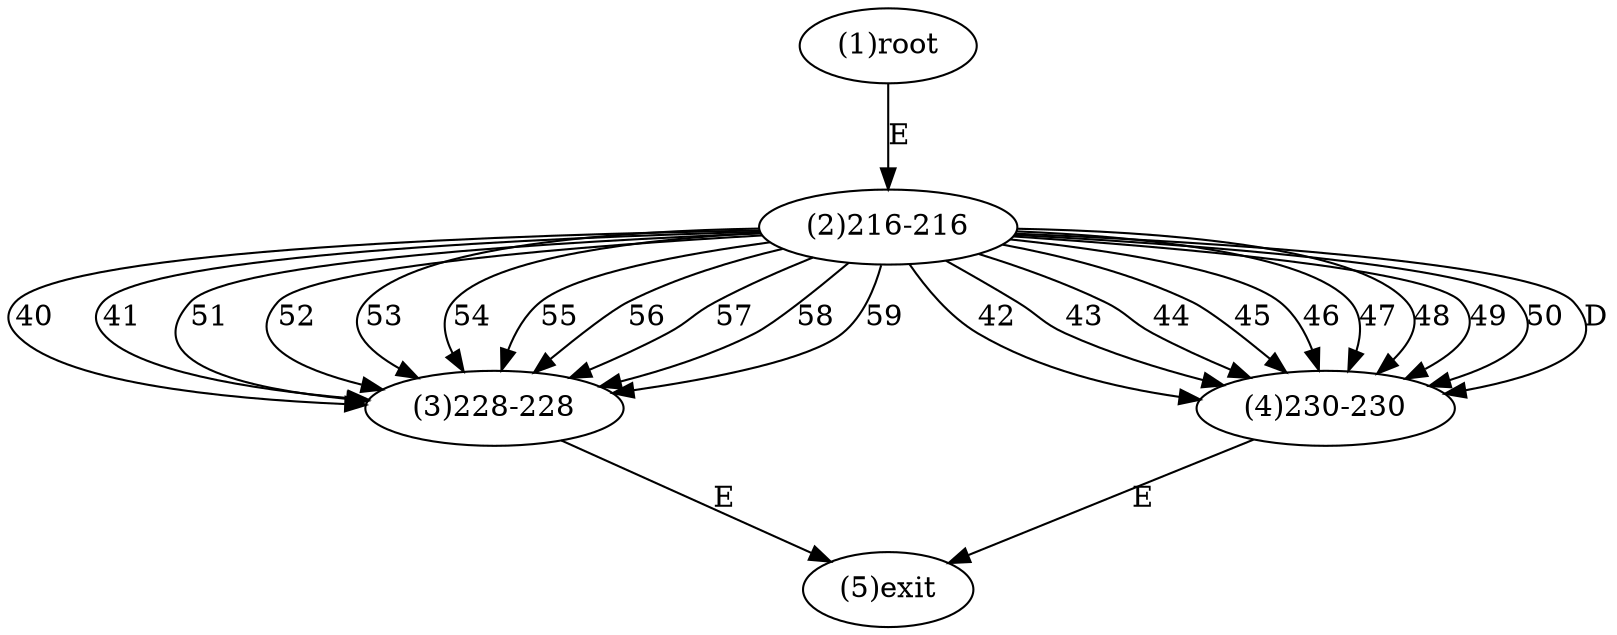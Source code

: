 digraph "" { 
1[ label="(1)root"];
2[ label="(2)216-216"];
3[ label="(3)228-228"];
4[ label="(4)230-230"];
5[ label="(5)exit"];
1->2[ label="E"];
2->3[ label="40"];
2->3[ label="41"];
2->4[ label="42"];
2->4[ label="43"];
2->4[ label="44"];
2->4[ label="45"];
2->4[ label="46"];
2->4[ label="47"];
2->4[ label="48"];
2->4[ label="49"];
2->4[ label="50"];
2->3[ label="51"];
2->3[ label="52"];
2->3[ label="53"];
2->3[ label="54"];
2->3[ label="55"];
2->3[ label="56"];
2->3[ label="57"];
2->3[ label="58"];
2->3[ label="59"];
2->4[ label="D"];
3->5[ label="E"];
4->5[ label="E"];
}